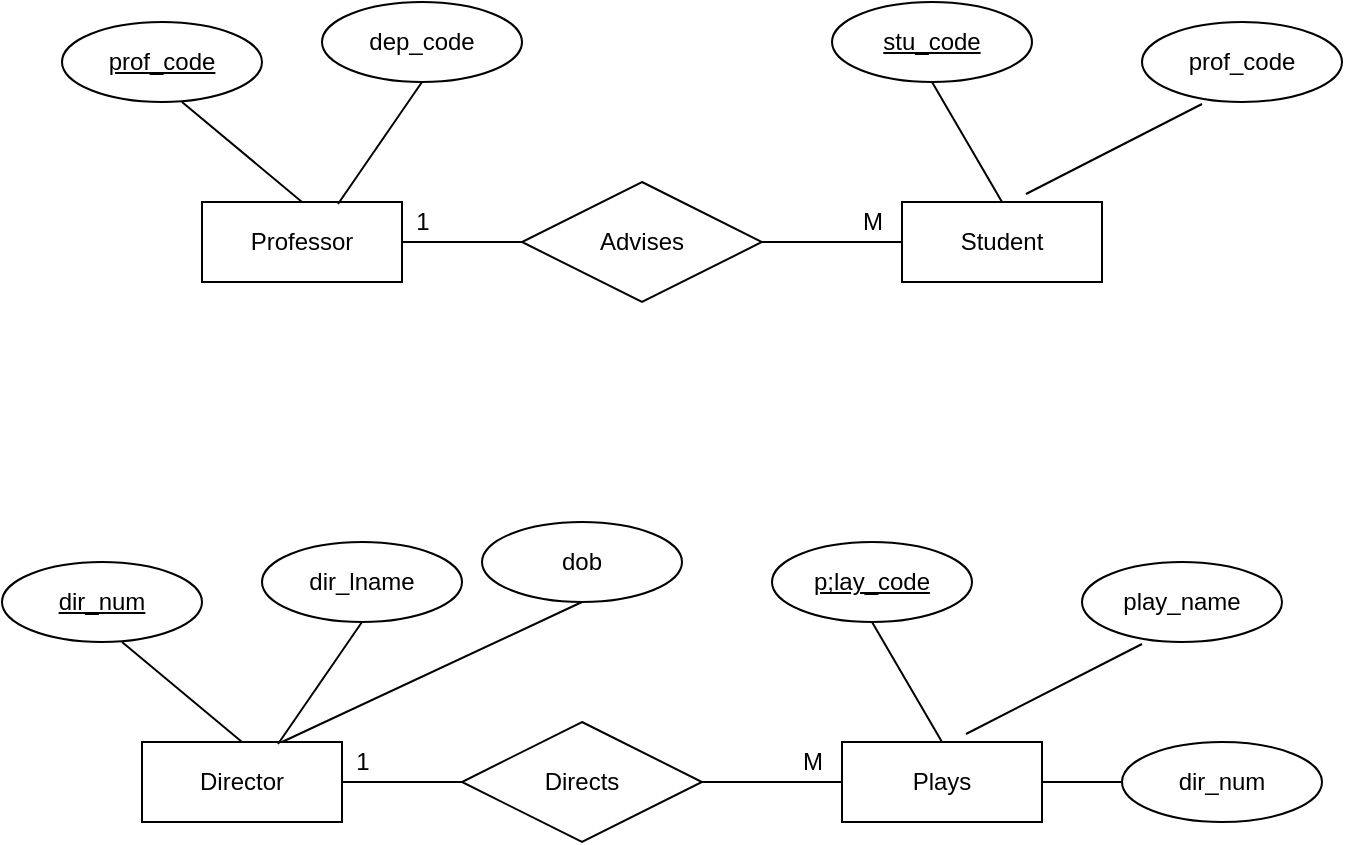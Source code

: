 <mxfile version="16.2.7" type="github"><diagram id="mcW8W2wA4s976NO_b8qJ" name="Page-1"><mxGraphModel dx="1422" dy="705" grid="1" gridSize="10" guides="1" tooltips="1" connect="1" arrows="1" fold="1" page="1" pageScale="1" pageWidth="850" pageHeight="1100" math="0" shadow="0"><root><mxCell id="0"/><mxCell id="1" parent="0"/><mxCell id="p9ml4fVtaor97YI4B-76-4" style="edgeStyle=orthogonalEdgeStyle;rounded=0;orthogonalLoop=1;jettySize=auto;html=1;exitX=0.75;exitY=0;exitDx=0;exitDy=0;" edge="1" parent="1" source="p9ml4fVtaor97YI4B-76-1"><mxGeometry relative="1" as="geometry"><mxPoint x="200" y="240" as="targetPoint"/></mxGeometry></mxCell><mxCell id="p9ml4fVtaor97YI4B-76-1" value="Professor" style="whiteSpace=wrap;html=1;align=center;" vertex="1" parent="1"><mxGeometry x="110" y="230" width="100" height="40" as="geometry"/></mxCell><mxCell id="p9ml4fVtaor97YI4B-76-2" value="Student" style="whiteSpace=wrap;html=1;align=center;" vertex="1" parent="1"><mxGeometry x="460" y="230" width="100" height="40" as="geometry"/></mxCell><mxCell id="p9ml4fVtaor97YI4B-76-3" value="Advises" style="shape=rhombus;perimeter=rhombusPerimeter;whiteSpace=wrap;html=1;align=center;" vertex="1" parent="1"><mxGeometry x="270" y="220" width="120" height="60" as="geometry"/></mxCell><mxCell id="p9ml4fVtaor97YI4B-76-5" value="" style="endArrow=none;html=1;rounded=0;" edge="1" parent="1"><mxGeometry relative="1" as="geometry"><mxPoint x="210" y="250" as="sourcePoint"/><mxPoint x="270" y="250" as="targetPoint"/></mxGeometry></mxCell><mxCell id="p9ml4fVtaor97YI4B-76-6" value="" style="endArrow=none;html=1;rounded=0;exitX=1;exitY=0.5;exitDx=0;exitDy=0;entryX=0;entryY=0.5;entryDx=0;entryDy=0;" edge="1" parent="1" source="p9ml4fVtaor97YI4B-76-3" target="p9ml4fVtaor97YI4B-76-2"><mxGeometry relative="1" as="geometry"><mxPoint x="440" y="390" as="sourcePoint"/><mxPoint x="600" y="390" as="targetPoint"/></mxGeometry></mxCell><mxCell id="p9ml4fVtaor97YI4B-76-7" value="1" style="text;html=1;align=center;verticalAlign=middle;resizable=0;points=[];autosize=1;strokeColor=none;fillColor=none;" vertex="1" parent="1"><mxGeometry x="210" y="230" width="20" height="20" as="geometry"/></mxCell><mxCell id="p9ml4fVtaor97YI4B-76-8" value="M" style="text;html=1;align=center;verticalAlign=middle;resizable=0;points=[];autosize=1;strokeColor=none;fillColor=none;" vertex="1" parent="1"><mxGeometry x="430" y="230" width="30" height="20" as="geometry"/></mxCell><mxCell id="p9ml4fVtaor97YI4B-76-9" value="&lt;u&gt;prof_code&lt;/u&gt;" style="ellipse;whiteSpace=wrap;html=1;align=center;" vertex="1" parent="1"><mxGeometry x="40" y="140" width="100" height="40" as="geometry"/></mxCell><mxCell id="p9ml4fVtaor97YI4B-76-10" value="&lt;u&gt;stu_code&lt;/u&gt;" style="ellipse;whiteSpace=wrap;html=1;align=center;" vertex="1" parent="1"><mxGeometry x="425" y="130" width="100" height="40" as="geometry"/></mxCell><mxCell id="p9ml4fVtaor97YI4B-76-11" value="prof_code" style="ellipse;whiteSpace=wrap;html=1;align=center;" vertex="1" parent="1"><mxGeometry x="580" y="140" width="100" height="40" as="geometry"/></mxCell><mxCell id="p9ml4fVtaor97YI4B-76-12" value="dep_code" style="ellipse;whiteSpace=wrap;html=1;align=center;" vertex="1" parent="1"><mxGeometry x="170" y="130" width="100" height="40" as="geometry"/></mxCell><mxCell id="p9ml4fVtaor97YI4B-76-13" value="" style="endArrow=none;html=1;rounded=0;exitX=0.6;exitY=1;exitDx=0;exitDy=0;exitPerimeter=0;entryX=0.5;entryY=0;entryDx=0;entryDy=0;" edge="1" parent="1" source="p9ml4fVtaor97YI4B-76-9" target="p9ml4fVtaor97YI4B-76-1"><mxGeometry relative="1" as="geometry"><mxPoint x="340" y="390" as="sourcePoint"/><mxPoint x="500" y="390" as="targetPoint"/></mxGeometry></mxCell><mxCell id="p9ml4fVtaor97YI4B-76-14" value="" style="endArrow=none;html=1;rounded=0;exitX=0.5;exitY=1;exitDx=0;exitDy=0;entryX=0.68;entryY=0.025;entryDx=0;entryDy=0;entryPerimeter=0;" edge="1" parent="1" source="p9ml4fVtaor97YI4B-76-12" target="p9ml4fVtaor97YI4B-76-1"><mxGeometry relative="1" as="geometry"><mxPoint x="340" y="390" as="sourcePoint"/><mxPoint x="500" y="390" as="targetPoint"/></mxGeometry></mxCell><mxCell id="p9ml4fVtaor97YI4B-76-19" value="" style="endArrow=none;html=1;rounded=0;exitX=0.5;exitY=1;exitDx=0;exitDy=0;entryX=0.5;entryY=0;entryDx=0;entryDy=0;" edge="1" parent="1" source="p9ml4fVtaor97YI4B-76-10" target="p9ml4fVtaor97YI4B-76-2"><mxGeometry relative="1" as="geometry"><mxPoint x="340" y="390" as="sourcePoint"/><mxPoint x="500" y="390" as="targetPoint"/></mxGeometry></mxCell><mxCell id="p9ml4fVtaor97YI4B-76-20" value="" style="endArrow=none;html=1;rounded=0;exitX=0.3;exitY=1.025;exitDx=0;exitDy=0;exitPerimeter=0;entryX=0.62;entryY=-0.1;entryDx=0;entryDy=0;entryPerimeter=0;" edge="1" parent="1" source="p9ml4fVtaor97YI4B-76-11" target="p9ml4fVtaor97YI4B-76-2"><mxGeometry relative="1" as="geometry"><mxPoint x="340" y="390" as="sourcePoint"/><mxPoint x="500" y="390" as="targetPoint"/></mxGeometry></mxCell><mxCell id="p9ml4fVtaor97YI4B-76-21" style="edgeStyle=orthogonalEdgeStyle;rounded=0;orthogonalLoop=1;jettySize=auto;html=1;exitX=0.75;exitY=0;exitDx=0;exitDy=0;" edge="1" parent="1" source="p9ml4fVtaor97YI4B-76-22"><mxGeometry relative="1" as="geometry"><mxPoint x="170" y="510" as="targetPoint"/></mxGeometry></mxCell><mxCell id="p9ml4fVtaor97YI4B-76-22" value="Director" style="whiteSpace=wrap;html=1;align=center;" vertex="1" parent="1"><mxGeometry x="80" y="500" width="100" height="40" as="geometry"/></mxCell><mxCell id="p9ml4fVtaor97YI4B-76-23" value="Plays" style="whiteSpace=wrap;html=1;align=center;" vertex="1" parent="1"><mxGeometry x="430" y="500" width="100" height="40" as="geometry"/></mxCell><mxCell id="p9ml4fVtaor97YI4B-76-24" value="Directs" style="shape=rhombus;perimeter=rhombusPerimeter;whiteSpace=wrap;html=1;align=center;" vertex="1" parent="1"><mxGeometry x="240" y="490" width="120" height="60" as="geometry"/></mxCell><mxCell id="p9ml4fVtaor97YI4B-76-25" value="" style="endArrow=none;html=1;rounded=0;" edge="1" parent="1"><mxGeometry relative="1" as="geometry"><mxPoint x="180" y="520" as="sourcePoint"/><mxPoint x="240" y="520" as="targetPoint"/></mxGeometry></mxCell><mxCell id="p9ml4fVtaor97YI4B-76-26" value="" style="endArrow=none;html=1;rounded=0;exitX=1;exitY=0.5;exitDx=0;exitDy=0;entryX=0;entryY=0.5;entryDx=0;entryDy=0;" edge="1" parent="1" source="p9ml4fVtaor97YI4B-76-24" target="p9ml4fVtaor97YI4B-76-23"><mxGeometry relative="1" as="geometry"><mxPoint x="410" y="660" as="sourcePoint"/><mxPoint x="570" y="660" as="targetPoint"/></mxGeometry></mxCell><mxCell id="p9ml4fVtaor97YI4B-76-27" value="1" style="text;html=1;align=center;verticalAlign=middle;resizable=0;points=[];autosize=1;strokeColor=none;fillColor=none;" vertex="1" parent="1"><mxGeometry x="180" y="500" width="20" height="20" as="geometry"/></mxCell><mxCell id="p9ml4fVtaor97YI4B-76-28" value="M" style="text;html=1;align=center;verticalAlign=middle;resizable=0;points=[];autosize=1;strokeColor=none;fillColor=none;" vertex="1" parent="1"><mxGeometry x="400" y="500" width="30" height="20" as="geometry"/></mxCell><mxCell id="p9ml4fVtaor97YI4B-76-29" value="&lt;u&gt;dir_num&lt;/u&gt;" style="ellipse;whiteSpace=wrap;html=1;align=center;" vertex="1" parent="1"><mxGeometry x="10" y="410" width="100" height="40" as="geometry"/></mxCell><mxCell id="p9ml4fVtaor97YI4B-76-30" value="&lt;u&gt;p;lay_code&lt;/u&gt;" style="ellipse;whiteSpace=wrap;html=1;align=center;" vertex="1" parent="1"><mxGeometry x="395" y="400" width="100" height="40" as="geometry"/></mxCell><mxCell id="p9ml4fVtaor97YI4B-76-31" value="play_name" style="ellipse;whiteSpace=wrap;html=1;align=center;" vertex="1" parent="1"><mxGeometry x="550" y="410" width="100" height="40" as="geometry"/></mxCell><mxCell id="p9ml4fVtaor97YI4B-76-32" value="dir_lname" style="ellipse;whiteSpace=wrap;html=1;align=center;" vertex="1" parent="1"><mxGeometry x="140" y="400" width="100" height="40" as="geometry"/></mxCell><mxCell id="p9ml4fVtaor97YI4B-76-33" value="" style="endArrow=none;html=1;rounded=0;exitX=0.6;exitY=1;exitDx=0;exitDy=0;exitPerimeter=0;entryX=0.5;entryY=0;entryDx=0;entryDy=0;" edge="1" parent="1" source="p9ml4fVtaor97YI4B-76-29" target="p9ml4fVtaor97YI4B-76-22"><mxGeometry relative="1" as="geometry"><mxPoint x="310" y="660" as="sourcePoint"/><mxPoint x="470" y="660" as="targetPoint"/></mxGeometry></mxCell><mxCell id="p9ml4fVtaor97YI4B-76-34" value="" style="endArrow=none;html=1;rounded=0;exitX=0.5;exitY=1;exitDx=0;exitDy=0;entryX=0.68;entryY=0.025;entryDx=0;entryDy=0;entryPerimeter=0;" edge="1" parent="1" source="p9ml4fVtaor97YI4B-76-32" target="p9ml4fVtaor97YI4B-76-22"><mxGeometry relative="1" as="geometry"><mxPoint x="310" y="660" as="sourcePoint"/><mxPoint x="470" y="660" as="targetPoint"/></mxGeometry></mxCell><mxCell id="p9ml4fVtaor97YI4B-76-35" value="" style="endArrow=none;html=1;rounded=0;exitX=0.5;exitY=1;exitDx=0;exitDy=0;entryX=0.5;entryY=0;entryDx=0;entryDy=0;" edge="1" parent="1" source="p9ml4fVtaor97YI4B-76-30" target="p9ml4fVtaor97YI4B-76-23"><mxGeometry relative="1" as="geometry"><mxPoint x="310" y="660" as="sourcePoint"/><mxPoint x="470" y="660" as="targetPoint"/></mxGeometry></mxCell><mxCell id="p9ml4fVtaor97YI4B-76-36" value="" style="endArrow=none;html=1;rounded=0;exitX=0.3;exitY=1.025;exitDx=0;exitDy=0;exitPerimeter=0;entryX=0.62;entryY=-0.1;entryDx=0;entryDy=0;entryPerimeter=0;" edge="1" parent="1" source="p9ml4fVtaor97YI4B-76-31" target="p9ml4fVtaor97YI4B-76-23"><mxGeometry relative="1" as="geometry"><mxPoint x="310" y="660" as="sourcePoint"/><mxPoint x="470" y="660" as="targetPoint"/></mxGeometry></mxCell><mxCell id="p9ml4fVtaor97YI4B-76-37" value="dob" style="ellipse;whiteSpace=wrap;html=1;align=center;" vertex="1" parent="1"><mxGeometry x="250" y="390" width="100" height="40" as="geometry"/></mxCell><mxCell id="p9ml4fVtaor97YI4B-76-38" value="" style="endArrow=none;html=1;rounded=0;exitX=0.5;exitY=1;exitDx=0;exitDy=0;" edge="1" parent="1" source="p9ml4fVtaor97YI4B-76-37"><mxGeometry relative="1" as="geometry"><mxPoint x="340" y="390" as="sourcePoint"/><mxPoint x="150" y="500" as="targetPoint"/></mxGeometry></mxCell><mxCell id="p9ml4fVtaor97YI4B-76-40" value="" style="endArrow=none;html=1;rounded=0;exitX=1;exitY=0.5;exitDx=0;exitDy=0;entryX=0;entryY=0.5;entryDx=0;entryDy=0;" edge="1" parent="1" source="p9ml4fVtaor97YI4B-76-23"><mxGeometry relative="1" as="geometry"><mxPoint x="340" y="390" as="sourcePoint"/><mxPoint x="570" y="520" as="targetPoint"/></mxGeometry></mxCell><mxCell id="p9ml4fVtaor97YI4B-76-42" value="dir_num" style="ellipse;whiteSpace=wrap;html=1;align=center;" vertex="1" parent="1"><mxGeometry x="570" y="500" width="100" height="40" as="geometry"/></mxCell></root></mxGraphModel></diagram></mxfile>